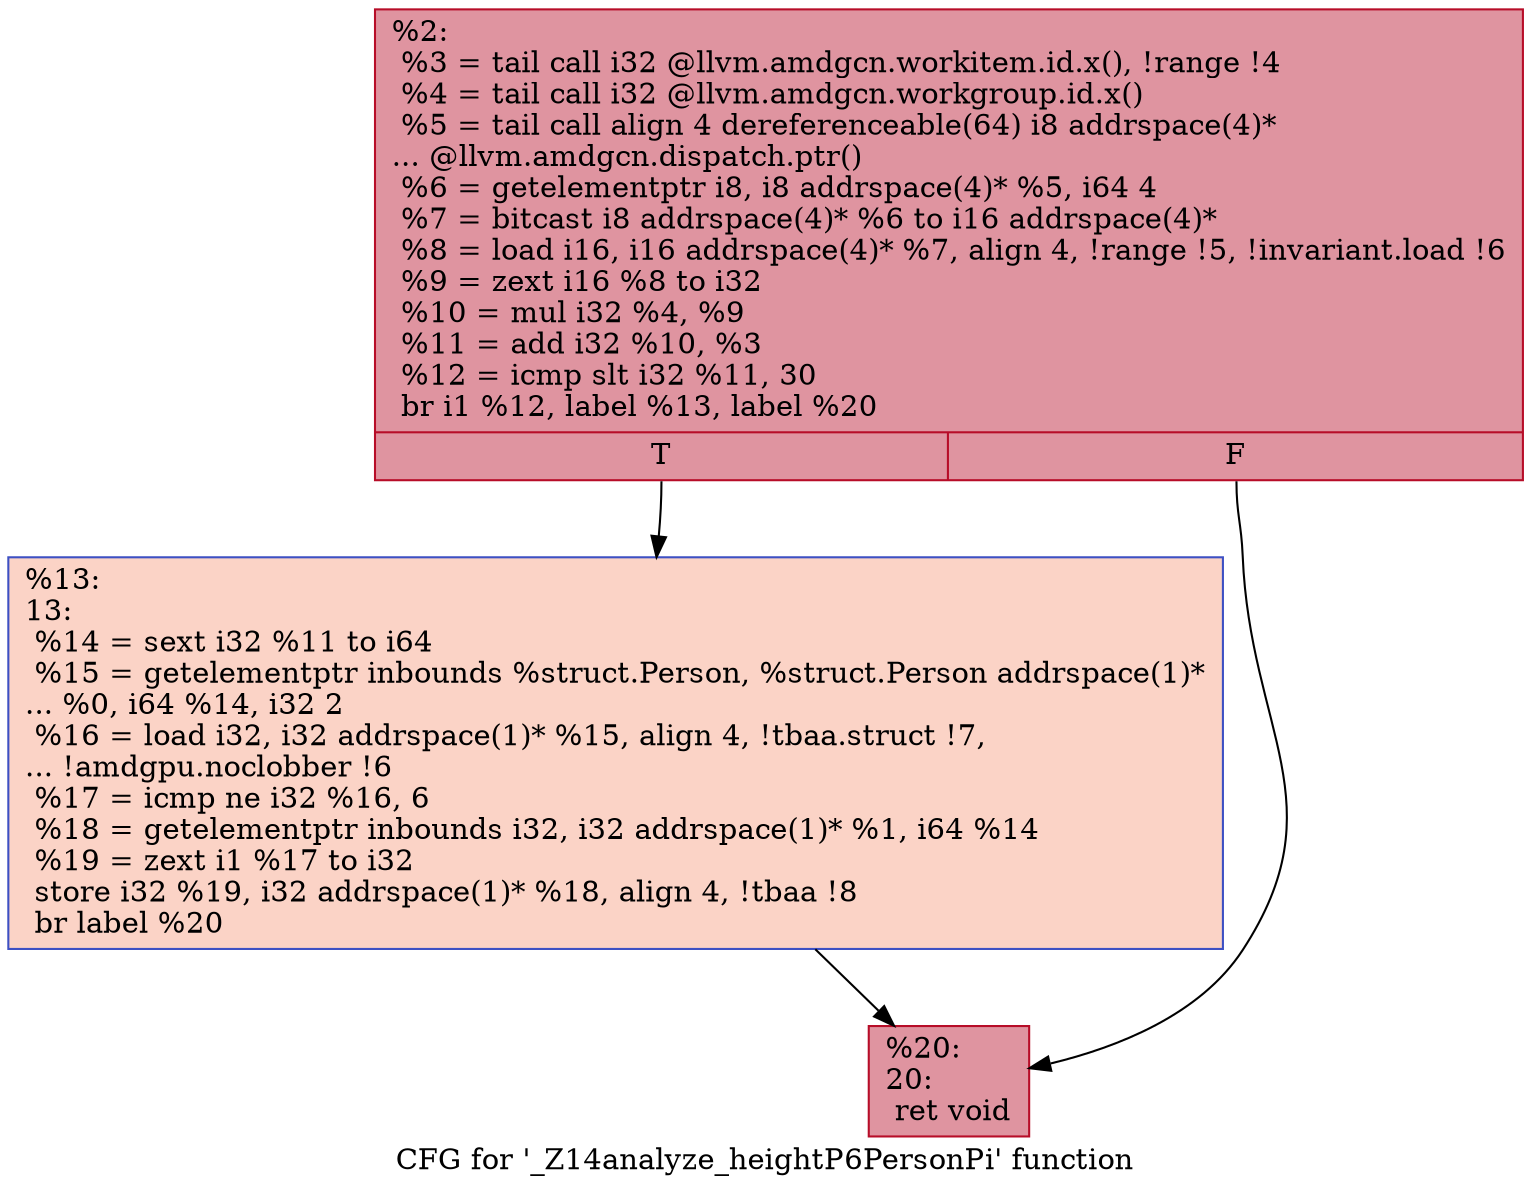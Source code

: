 digraph "CFG for '_Z14analyze_heightP6PersonPi' function" {
	label="CFG for '_Z14analyze_heightP6PersonPi' function";

	Node0x589ea00 [shape=record,color="#b70d28ff", style=filled, fillcolor="#b70d2870",label="{%2:\l  %3 = tail call i32 @llvm.amdgcn.workitem.id.x(), !range !4\l  %4 = tail call i32 @llvm.amdgcn.workgroup.id.x()\l  %5 = tail call align 4 dereferenceable(64) i8 addrspace(4)*\l... @llvm.amdgcn.dispatch.ptr()\l  %6 = getelementptr i8, i8 addrspace(4)* %5, i64 4\l  %7 = bitcast i8 addrspace(4)* %6 to i16 addrspace(4)*\l  %8 = load i16, i16 addrspace(4)* %7, align 4, !range !5, !invariant.load !6\l  %9 = zext i16 %8 to i32\l  %10 = mul i32 %4, %9\l  %11 = add i32 %10, %3\l  %12 = icmp slt i32 %11, 30\l  br i1 %12, label %13, label %20\l|{<s0>T|<s1>F}}"];
	Node0x589ea00:s0 -> Node0x58a2170;
	Node0x589ea00:s1 -> Node0x58a3190;
	Node0x58a2170 [shape=record,color="#3d50c3ff", style=filled, fillcolor="#f59c7d70",label="{%13:\l13:                                               \l  %14 = sext i32 %11 to i64\l  %15 = getelementptr inbounds %struct.Person, %struct.Person addrspace(1)*\l... %0, i64 %14, i32 2\l  %16 = load i32, i32 addrspace(1)* %15, align 4, !tbaa.struct !7,\l... !amdgpu.noclobber !6\l  %17 = icmp ne i32 %16, 6\l  %18 = getelementptr inbounds i32, i32 addrspace(1)* %1, i64 %14\l  %19 = zext i1 %17 to i32\l  store i32 %19, i32 addrspace(1)* %18, align 4, !tbaa !8\l  br label %20\l}"];
	Node0x58a2170 -> Node0x58a3190;
	Node0x58a3190 [shape=record,color="#b70d28ff", style=filled, fillcolor="#b70d2870",label="{%20:\l20:                                               \l  ret void\l}"];
}
